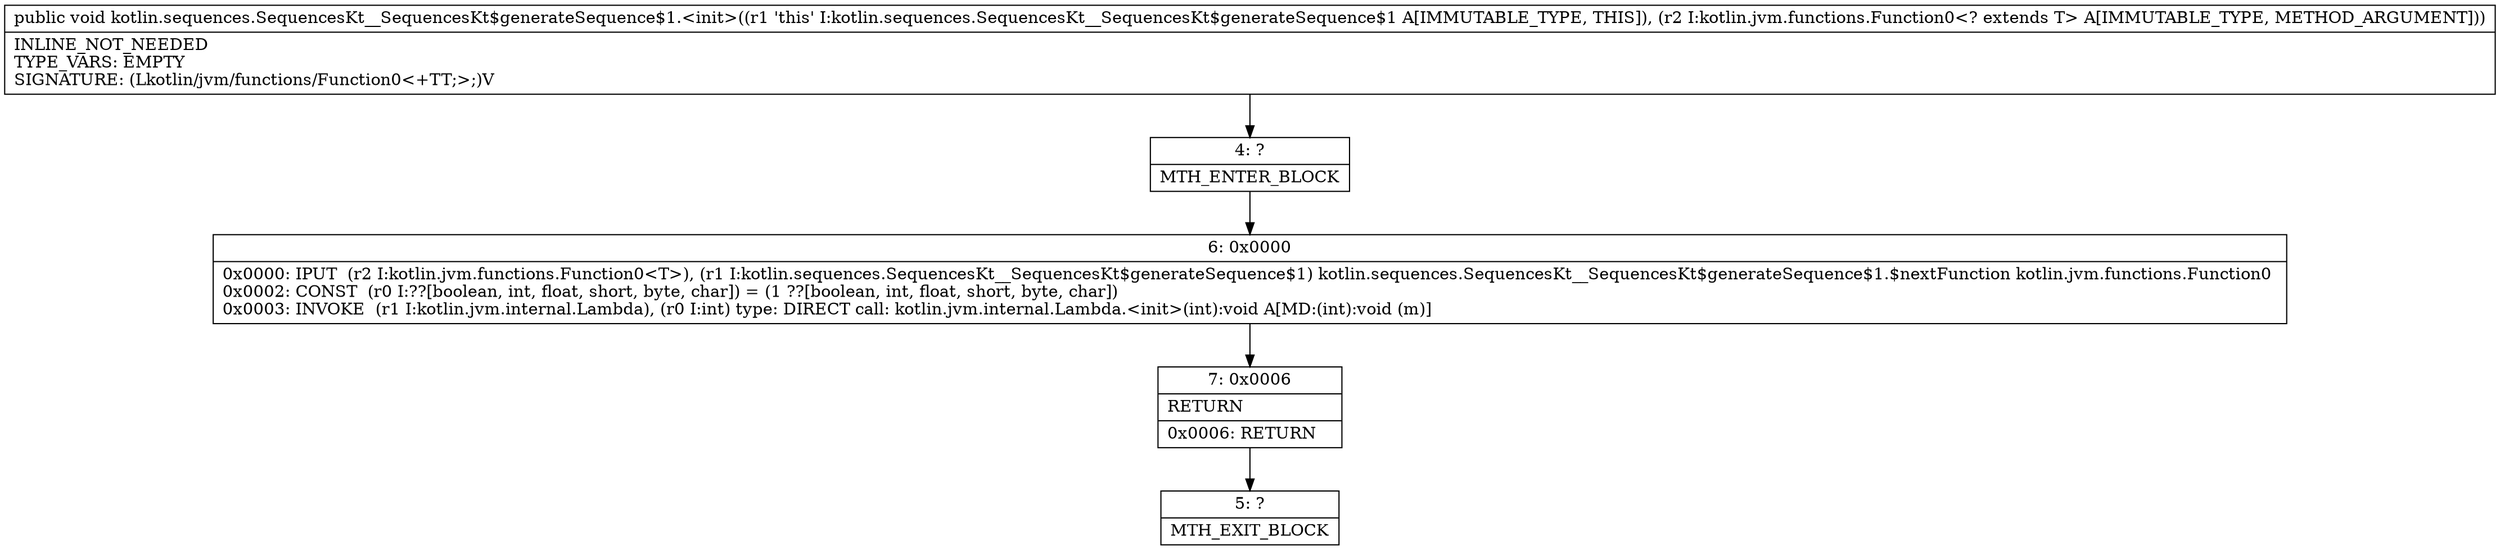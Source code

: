 digraph "CFG forkotlin.sequences.SequencesKt__SequencesKt$generateSequence$1.\<init\>(Lkotlin\/jvm\/functions\/Function0;)V" {
Node_4 [shape=record,label="{4\:\ ?|MTH_ENTER_BLOCK\l}"];
Node_6 [shape=record,label="{6\:\ 0x0000|0x0000: IPUT  (r2 I:kotlin.jvm.functions.Function0\<T\>), (r1 I:kotlin.sequences.SequencesKt__SequencesKt$generateSequence$1) kotlin.sequences.SequencesKt__SequencesKt$generateSequence$1.$nextFunction kotlin.jvm.functions.Function0 \l0x0002: CONST  (r0 I:??[boolean, int, float, short, byte, char]) = (1 ??[boolean, int, float, short, byte, char]) \l0x0003: INVOKE  (r1 I:kotlin.jvm.internal.Lambda), (r0 I:int) type: DIRECT call: kotlin.jvm.internal.Lambda.\<init\>(int):void A[MD:(int):void (m)]\l}"];
Node_7 [shape=record,label="{7\:\ 0x0006|RETURN\l|0x0006: RETURN   \l}"];
Node_5 [shape=record,label="{5\:\ ?|MTH_EXIT_BLOCK\l}"];
MethodNode[shape=record,label="{public void kotlin.sequences.SequencesKt__SequencesKt$generateSequence$1.\<init\>((r1 'this' I:kotlin.sequences.SequencesKt__SequencesKt$generateSequence$1 A[IMMUTABLE_TYPE, THIS]), (r2 I:kotlin.jvm.functions.Function0\<? extends T\> A[IMMUTABLE_TYPE, METHOD_ARGUMENT]))  | INLINE_NOT_NEEDED\lTYPE_VARS: EMPTY\lSIGNATURE: (Lkotlin\/jvm\/functions\/Function0\<+TT;\>;)V\l}"];
MethodNode -> Node_4;Node_4 -> Node_6;
Node_6 -> Node_7;
Node_7 -> Node_5;
}

